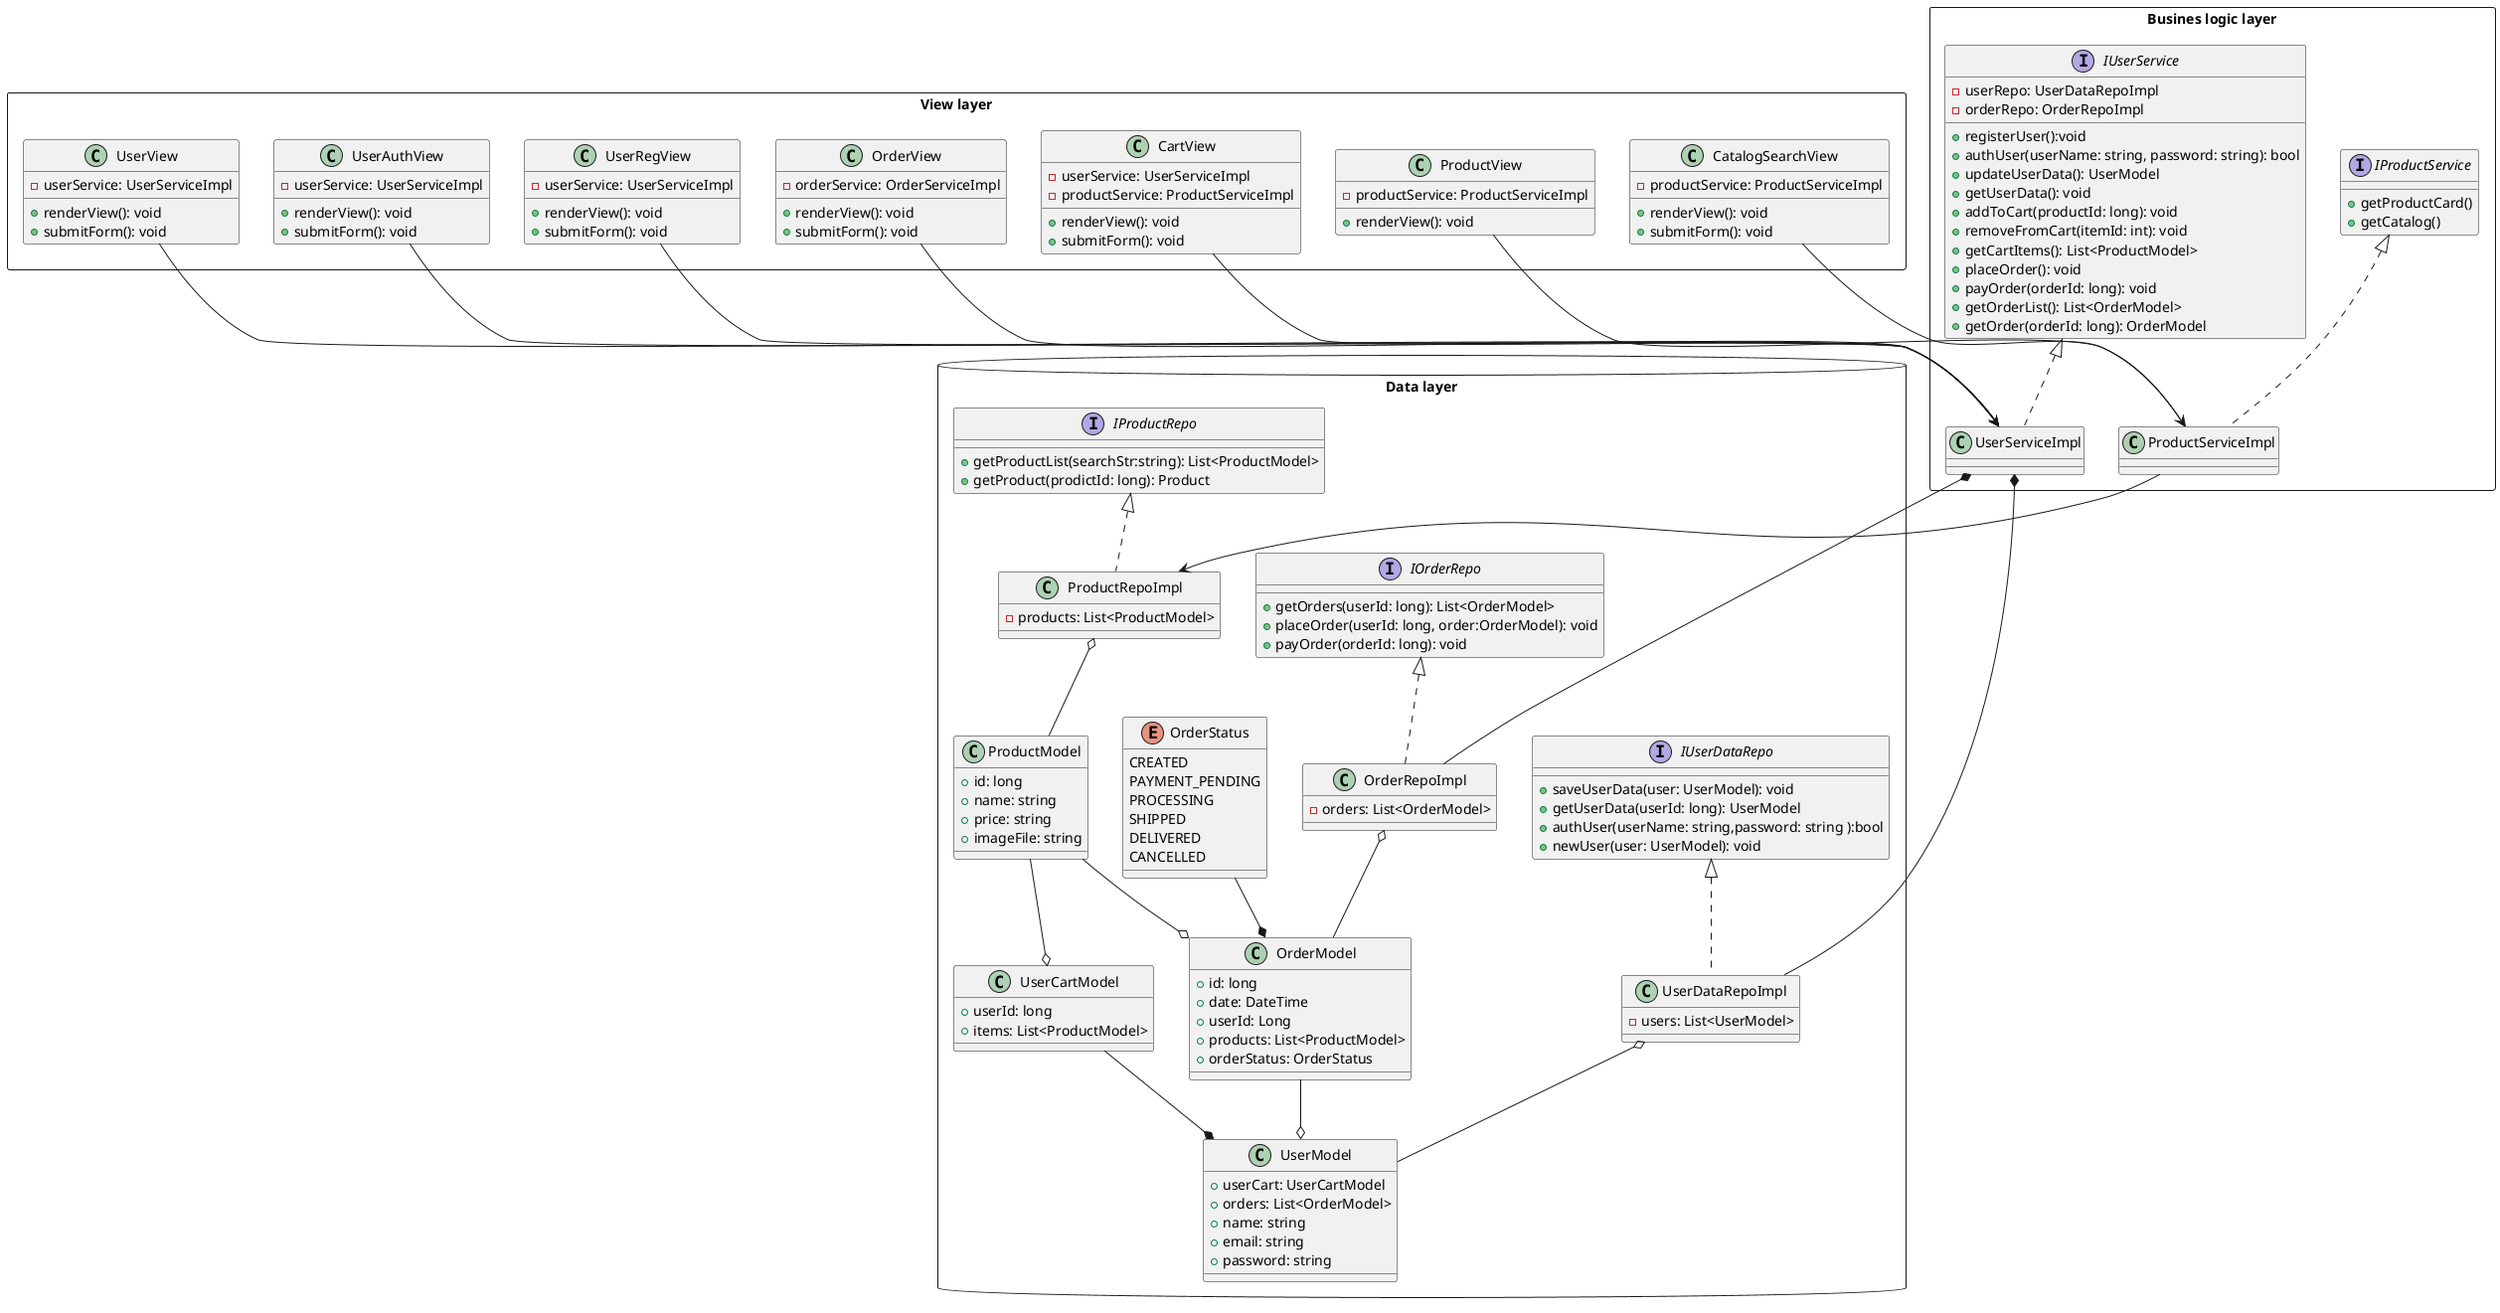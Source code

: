 @startuml Marketplace

!define MAIN_COLOR #E6E6FA
!define SUB_COLOR #ADD8E6
!define BACKGROUND_COLOR white

package "View layer" <<Rectangle>> {
    class CartView {
        -userService: UserServiceImpl
        -productService: ProductServiceImpl
        +renderView(): void
        +submitForm(): void
    }

    class OrderView {
        -orderService: OrderServiceImpl
        +renderView(): void
        +submitForm(): void
    }

    class UserRegView {
        -userService: UserServiceImpl
        +renderView(): void
        +submitForm(): void
    }

    class UserAuthView {
        -userService: UserServiceImpl
        +renderView(): void
        +submitForm(): void
    }

    class UserView {
        -userService: UserServiceImpl
        +renderView(): void
        +submitForm(): void
    }
    class ProductView {
        -productService: ProductServiceImpl
        +renderView(): void
    }

    class CatalogSearchView {
        -productService: ProductServiceImpl
        +renderView(): void
        +submitForm(): void
    }

}

package "Busines logic layer" <<Rectangle>> {
    interface IUserService {
        -userRepo: UserDataRepoImpl
        -orderRepo: OrderRepoImpl
        +registerUser():void
        +authUser(userName: string, password: string): bool
        +updateUserData(): UserModel
        +getUserData(): void
        +addToCart(productId: long): void
        +removeFromCart(itemId: int): void
        +getCartItems(): List<ProductModel>
        +placeOrder(): void
        +payOrder(orderId: long): void
        +getOrderList(): List<OrderModel>
        +getOrder(orderId: long): OrderModel

    }

    interface IProductService {
        +getProductCard()
        +getCatalog()
    }

    class UserServiceImpl implements IUserService{
    }

    class ProductServiceImpl implements IProductService{
    }
}
package "Data layer" <<Database>> {
    interface IUserDataRepo {
        +saveUserData(user: UserModel): void
        +getUserData(userId: long): UserModel
        +authUser(userName: string,password: string ):bool
        +newUser(user: UserModel): void
    }

    interface IProductRepo {
        +getProductList(searchStr:string): List<ProductModel>
        +getProduct(prodictId: long): Product
    }

    interface IOrderRepo {
        +getOrders(userId: long): List<OrderModel>
        +placeOrder(userId: long, order:OrderModel): void
        +payOrder(orderId: long): void
    }

    class UserDataRepoImpl implements IUserDataRepo {
        -users: List<UserModel>
    }

    class ProductRepoImpl implements IProductRepo {
        -products: List<ProductModel>
    }

    class OrderRepoImpl implements IOrderRepo {
        -orders: List<OrderModel>
    }

    class UserModel {
        +userCart: UserCartModel
        +orders: List<OrderModel>
        +name: string
        +email: string
        +password: string
    }

    class ProductModel {
        +id: long
        +name: string
        +price: string
        +imageFile: string
    }
    class OrderModel {
        +id: long
        +date: DateTime
        +userId: Long
        +products: List<ProductModel>
        +orderStatus: OrderStatus
    }

    class UserCartModel {
        +userId: long
        +items: List<ProductModel>
    }

    enum OrderStatus {
        CREATED
        PAYMENT_PENDING
        PROCESSING
        SHIPPED
        DELIVERED
        CANCELLED
    }
}
OrderStatus --* OrderModel
OrderModel --o UserModel
UserCartModel --* UserModel
ProductModel --o UserCartModel
ProductModel --o OrderModel
ProductView --> ProductServiceImpl
CatalogSearchView -> ProductServiceImpl
ProductServiceImpl --> ProductRepoImpl

UserView --> UserServiceImpl
UserAuthView --> UserServiceImpl
UserRegView --> UserServiceImpl
UserServiceImpl *-- UserDataRepoImpl
UserServiceImpl *-- OrderRepoImpl
OrderView --> UserServiceImpl
CartView --> UserServiceImpl


UserDataRepoImpl o-- UserModel
ProductRepoImpl o-- ProductModel
OrderRepoImpl o-- OrderModel

' User

' Product

' Order


@enduml